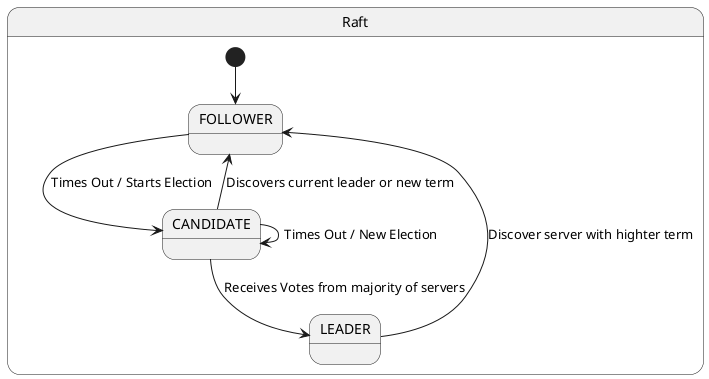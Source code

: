 @startuml
state Raft {

  [*] --> FOLLOWER

  FOLLOWER --> CANDIDATE : Times Out / Starts Election

  CANDIDATE --> CANDIDATE : Times Out / New Election

  CANDIDATE --> LEADER : Receives Votes from majority of servers

  LEADER --> FOLLOWER : Discover server with highter term

  CANDIDATE --> FOLLOWER : Discovers current leader or new term
}
@enduml